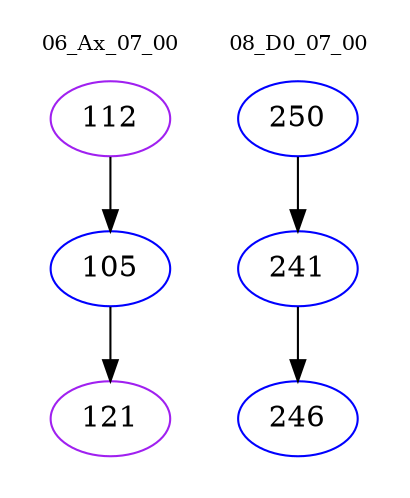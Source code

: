 digraph{
subgraph cluster_0 {
color = white
label = "06_Ax_07_00";
fontsize=10;
T0_112 [label="112", color="purple"]
T0_112 -> T0_105 [color="black"]
T0_105 [label="105", color="blue"]
T0_105 -> T0_121 [color="black"]
T0_121 [label="121", color="purple"]
}
subgraph cluster_1 {
color = white
label = "08_D0_07_00";
fontsize=10;
T1_250 [label="250", color="blue"]
T1_250 -> T1_241 [color="black"]
T1_241 [label="241", color="blue"]
T1_241 -> T1_246 [color="black"]
T1_246 [label="246", color="blue"]
}
}
